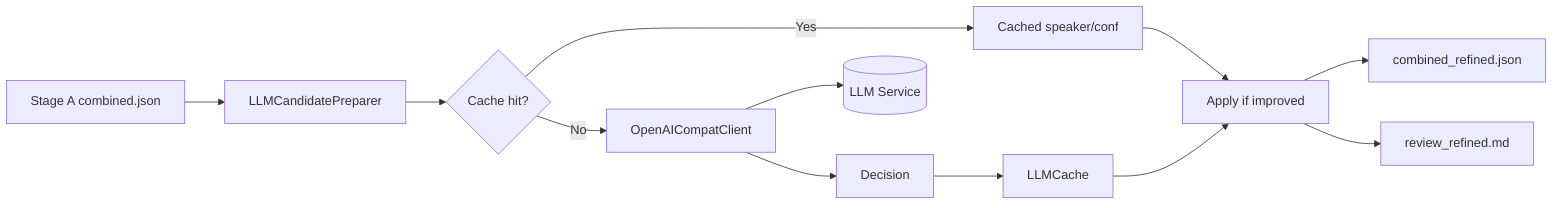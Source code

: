 flowchart LR
    A["Stage A combined.json"] --> B["LLMCandidatePreparer"]
    B --> C{Cache hit?}
    C -- Yes --> D["Cached speaker/conf"]
    C -- No --> E["OpenAICompatClient"]
    E --> F[("LLM Service")]
    E --> G["Decision"]
    G --> H["LLMCache"]
    D --> I["Apply if improved"]
    H --> I
    I --> J["combined_refined.json"]
    I --> K["review_refined.md"]